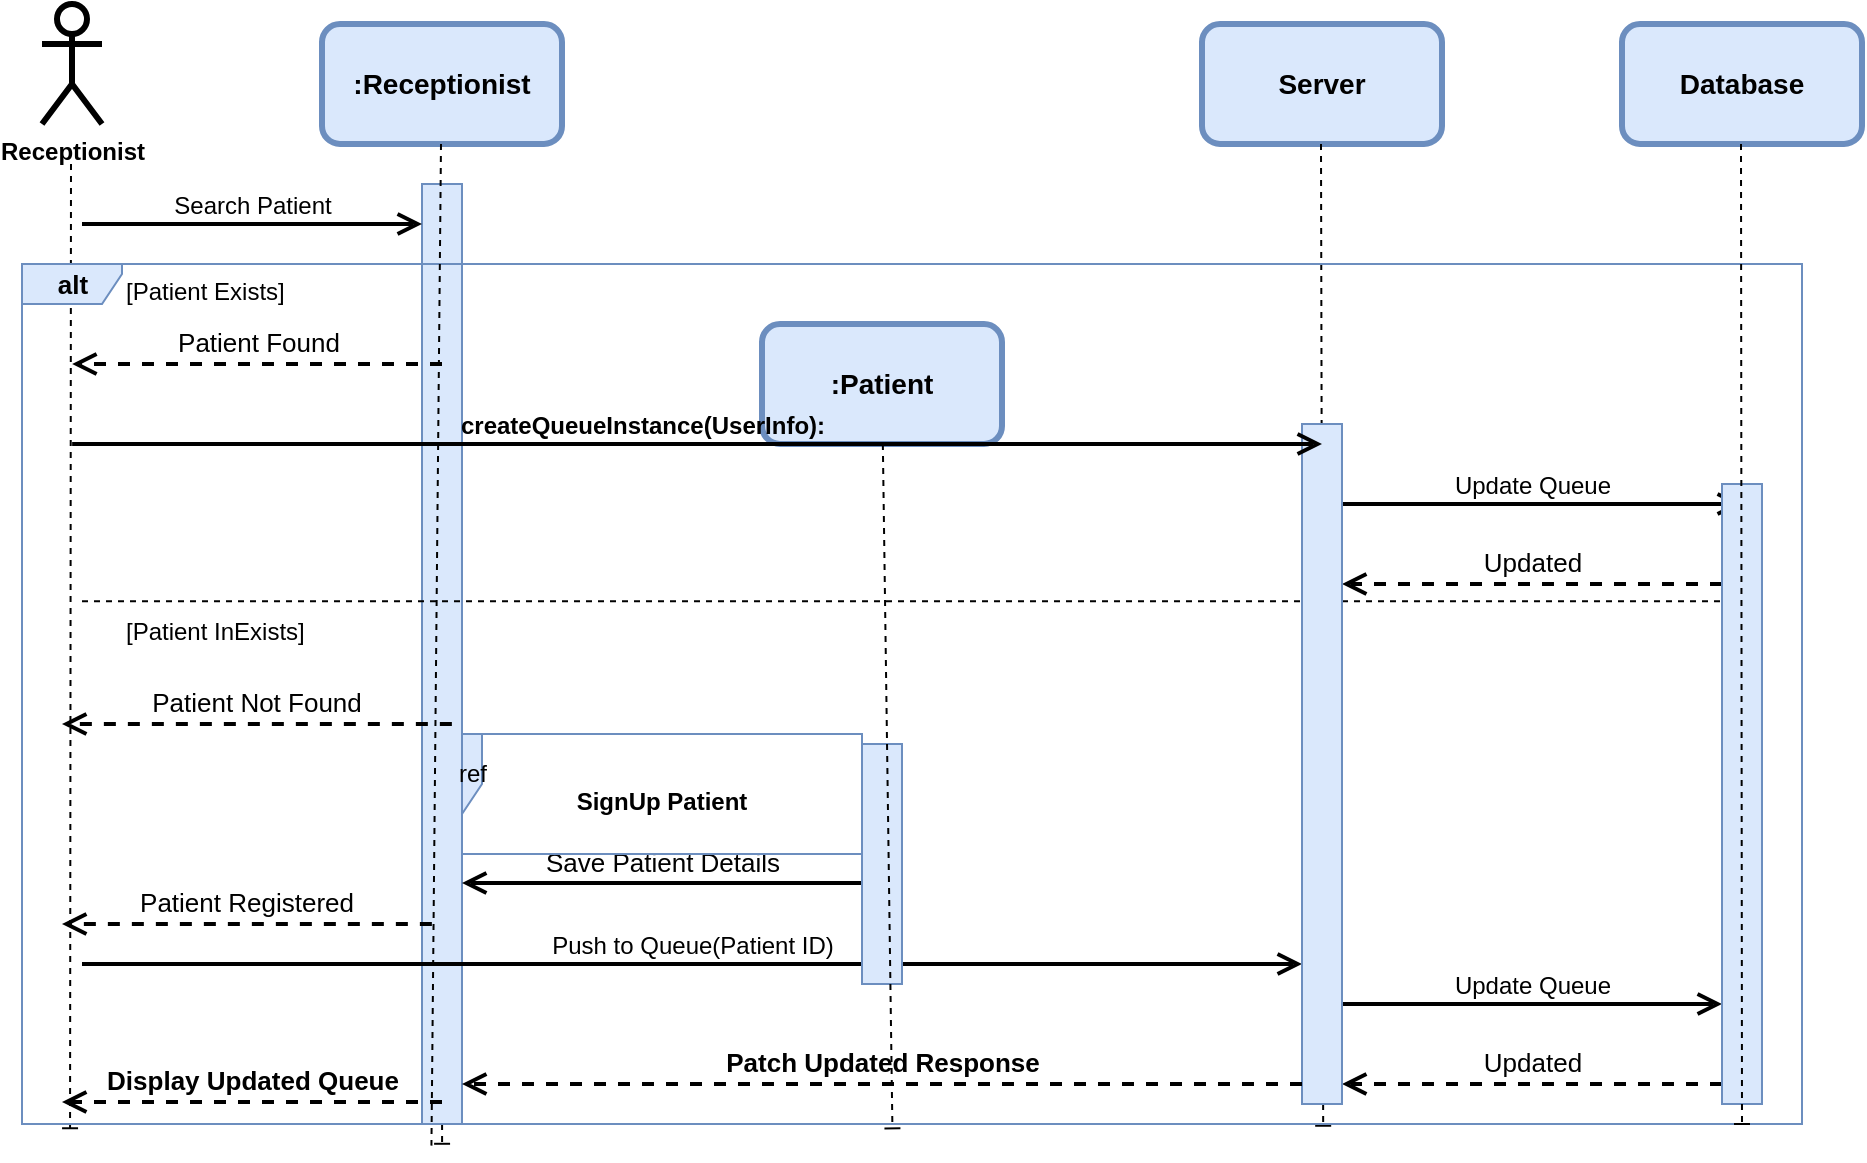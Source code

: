 <mxfile>
    <diagram id="kFZCvs2zv4o_mtvLX_J4" name="Page-1">
        <mxGraphModel dx="1472" dy="962" grid="1" gridSize="10" guides="1" tooltips="1" connect="1" arrows="1" fold="1" page="1" pageScale="1" pageWidth="1169" pageHeight="1654" background="#ffffff" math="0" shadow="0">
            <root>
                <mxCell id="0"/>
                <mxCell id="1" parent="0"/>
                <mxCell id="109" value="" style="html=1;points=[];perimeter=orthogonalPerimeter;fontSize=12;fillColor=#dae8fc;strokeColor=#6c8ebf;" parent="1" vertex="1">
                    <mxGeometry x="250" y="110" width="20" height="470" as="geometry"/>
                </mxCell>
                <mxCell id="2" value="&lt;b&gt;Receptionist&lt;/b&gt;" style="shape=umlActor;verticalLabelPosition=bottom;verticalAlign=top;html=1;outlineConnect=0;strokeWidth=3;rounded=1;" parent="1" vertex="1">
                    <mxGeometry x="60" y="20" width="30" height="60" as="geometry"/>
                </mxCell>
                <mxCell id="3" value="&lt;font color=&quot;#000000&quot; style=&quot;font-size: 14px;&quot;&gt;&lt;b&gt;:Receptionist&lt;/b&gt;&lt;/font&gt;" style="rounded=1;whiteSpace=wrap;html=1;strokeWidth=3;fillColor=#dae8fc;strokeColor=#6c8ebf;" parent="1" vertex="1">
                    <mxGeometry x="200" y="30" width="120" height="60" as="geometry"/>
                </mxCell>
                <mxCell id="8" style="edgeStyle=none;html=1;exitX=0.5;exitY=1;exitDx=0;exitDy=0;strokeWidth=1;strokeColor=none;dashed=1;" parent="1" source="5" edge="1">
                    <mxGeometry relative="1" as="geometry">
                        <mxPoint x="700" y="590" as="targetPoint"/>
                    </mxGeometry>
                </mxCell>
                <mxCell id="5" value="&lt;font color=&quot;#000000&quot; style=&quot;font-size: 14px;&quot;&gt;&lt;b&gt;Server&lt;/b&gt;&lt;/font&gt;" style="rounded=1;whiteSpace=wrap;html=1;strokeWidth=3;fillColor=#dae8fc;strokeColor=#6c8ebf;" parent="1" vertex="1">
                    <mxGeometry x="640" y="30" width="120" height="60" as="geometry"/>
                </mxCell>
                <mxCell id="87" value="" style="edgeStyle=none;html=1;dashed=1;strokeWidth=1;endArrow=baseDash;endFill=0;entryX=0.731;entryY=1.002;entryDx=0;entryDy=0;entryPerimeter=0;" parent="1" target="93" edge="1">
                    <mxGeometry relative="1" as="geometry">
                        <mxPoint x="699.5" y="90" as="sourcePoint"/>
                        <mxPoint x="700" y="590" as="targetPoint"/>
                    </mxGeometry>
                </mxCell>
                <mxCell id="88" value="" style="edgeStyle=none;html=1;dashed=1;strokeWidth=1;endArrow=baseDash;endFill=0;entryX=0.236;entryY=1.023;entryDx=0;entryDy=0;entryPerimeter=0;startArrow=none;" parent="1" source="109" target="93" edge="1">
                    <mxGeometry relative="1" as="geometry">
                        <mxPoint x="259.5" y="90" as="sourcePoint"/>
                        <mxPoint x="259.5" y="660" as="targetPoint"/>
                    </mxGeometry>
                </mxCell>
                <mxCell id="89" value="" style="edgeStyle=none;html=1;dashed=1;strokeWidth=1;endArrow=baseDash;endFill=0;entryX=0.027;entryY=1.005;entryDx=0;entryDy=0;entryPerimeter=0;" parent="1" target="93" edge="1">
                    <mxGeometry relative="1" as="geometry">
                        <mxPoint x="74.5" y="100" as="sourcePoint"/>
                        <mxPoint x="74.5" y="670" as="targetPoint"/>
                    </mxGeometry>
                </mxCell>
                <mxCell id="90" value="&lt;font color=&quot;#000000&quot; style=&quot;font-size: 14px;&quot;&gt;&lt;b&gt;Database&lt;/b&gt;&lt;/font&gt;" style="rounded=1;whiteSpace=wrap;html=1;strokeWidth=3;fillColor=#dae8fc;strokeColor=#6c8ebf;" parent="1" vertex="1">
                    <mxGeometry x="850" y="30" width="120" height="60" as="geometry"/>
                </mxCell>
                <mxCell id="93" value="&lt;b&gt;&lt;font color=&quot;#000000&quot; style=&quot;font-size: 13px;&quot;&gt;alt&lt;/font&gt;&lt;/b&gt;" style="shape=umlFrame;tabWidth=110;tabHeight=30;tabPosition=left;html=1;boundedLbl=1;labelInHeader=1;width=50;height=20;fillColor=#dae8fc;strokeColor=#6c8ebf;" parent="1" vertex="1">
                    <mxGeometry x="50" y="150" width="890" height="430" as="geometry"/>
                </mxCell>
                <mxCell id="94" value="[Patient Exists]" style="text" parent="93" vertex="1">
                    <mxGeometry width="100" height="20" relative="1" as="geometry">
                        <mxPoint x="50" as="offset"/>
                    </mxGeometry>
                </mxCell>
                <mxCell id="95" value="" style="line;strokeWidth=1;dashed=1;labelPosition=center;verticalLabelPosition=bottom;align=left;verticalAlign=top;spacingLeft=20;spacingTop=15;" parent="93" vertex="1">
                    <mxGeometry x="30" y="160" width="830" height="17.2" as="geometry"/>
                </mxCell>
                <mxCell id="98" value="Patient Found" style="endArrow=open;startArrow=none;endFill=0;startFill=0;endSize=8;html=1;verticalAlign=bottom;dashed=1;labelBackgroundColor=none;strokeWidth=2;fontSize=13;" parent="93" edge="1">
                    <mxGeometry width="160" relative="1" as="geometry">
                        <mxPoint x="210" y="50" as="sourcePoint"/>
                        <mxPoint x="25.07" y="50" as="targetPoint"/>
                    </mxGeometry>
                </mxCell>
                <mxCell id="100" value="&lt;font style=&quot;font-size: 12px;&quot;&gt;Update Queue&lt;/font&gt;" style="endArrow=open;startArrow=none;endFill=0;startFill=0;endSize=8;html=1;verticalAlign=bottom;labelBackgroundColor=none;strokeWidth=2;" parent="93" edge="1">
                    <mxGeometry width="160" relative="1" as="geometry">
                        <mxPoint x="650" y="120" as="sourcePoint"/>
                        <mxPoint x="860" y="120" as="targetPoint"/>
                    </mxGeometry>
                </mxCell>
                <mxCell id="101" value="Updated" style="endArrow=open;startArrow=none;endFill=0;startFill=0;endSize=8;html=1;verticalAlign=bottom;dashed=1;labelBackgroundColor=none;strokeWidth=2;fontSize=13;" parent="93" edge="1">
                    <mxGeometry width="160" relative="1" as="geometry">
                        <mxPoint x="850" y="160" as="sourcePoint"/>
                        <mxPoint x="660.0" y="160" as="targetPoint"/>
                    </mxGeometry>
                </mxCell>
                <mxCell id="102" value="Patient Not Found" style="endArrow=open;startArrow=none;endFill=0;startFill=0;endSize=8;html=1;verticalAlign=bottom;dashed=1;labelBackgroundColor=none;strokeWidth=2;fontSize=13;" parent="93" edge="1">
                    <mxGeometry width="160" relative="1" as="geometry">
                        <mxPoint x="214.93" y="230" as="sourcePoint"/>
                        <mxPoint x="20" y="230" as="targetPoint"/>
                    </mxGeometry>
                </mxCell>
                <mxCell id="104" value="Save Patient Details" style="endArrow=open;startArrow=none;endFill=0;startFill=0;endSize=8;html=1;verticalAlign=bottom;labelBackgroundColor=none;strokeWidth=2;fontSize=13;" parent="93" edge="1">
                    <mxGeometry width="160" relative="1" as="geometry">
                        <mxPoint x="420" y="309.5" as="sourcePoint"/>
                        <mxPoint x="220" y="309.5" as="targetPoint"/>
                    </mxGeometry>
                </mxCell>
                <mxCell id="105" value="Patient Registered" style="endArrow=open;startArrow=none;endFill=0;startFill=0;endSize=8;html=1;verticalAlign=bottom;dashed=1;labelBackgroundColor=none;strokeWidth=2;fontSize=13;" parent="93" edge="1">
                    <mxGeometry width="160" relative="1" as="geometry">
                        <mxPoint x="204.93" y="330" as="sourcePoint"/>
                        <mxPoint x="20.0" y="330" as="targetPoint"/>
                    </mxGeometry>
                </mxCell>
                <mxCell id="106" value="&lt;font style=&quot;font-size: 12px;&quot;&gt;Push to Queue(Patient ID)&lt;/font&gt;" style="endArrow=open;startArrow=none;endFill=0;startFill=0;endSize=8;html=1;verticalAlign=bottom;labelBackgroundColor=none;strokeWidth=2;" parent="93" edge="1">
                    <mxGeometry width="160" relative="1" as="geometry">
                        <mxPoint x="30.0" y="350" as="sourcePoint"/>
                        <mxPoint x="640" y="350" as="targetPoint"/>
                    </mxGeometry>
                </mxCell>
                <mxCell id="107" value="&lt;font style=&quot;font-size: 12px;&quot;&gt;Update Queue&lt;/font&gt;" style="endArrow=open;startArrow=none;endFill=0;startFill=0;endSize=8;html=1;verticalAlign=bottom;labelBackgroundColor=none;strokeWidth=2;" parent="93" edge="1">
                    <mxGeometry width="160" relative="1" as="geometry">
                        <mxPoint x="660" y="370" as="sourcePoint"/>
                        <mxPoint x="850" y="370" as="targetPoint"/>
                    </mxGeometry>
                </mxCell>
                <mxCell id="108" value="Updated" style="endArrow=open;startArrow=none;endFill=0;startFill=0;endSize=8;html=1;verticalAlign=bottom;dashed=1;labelBackgroundColor=none;strokeWidth=2;fontSize=13;" parent="93" edge="1">
                    <mxGeometry width="160" relative="1" as="geometry">
                        <mxPoint x="850" y="410" as="sourcePoint"/>
                        <mxPoint x="660.0" y="410" as="targetPoint"/>
                    </mxGeometry>
                </mxCell>
                <mxCell id="111" value="" style="html=1;points=[];perimeter=orthogonalPerimeter;fontSize=12;fillColor=#dae8fc;strokeColor=#6c8ebf;" parent="93" vertex="1">
                    <mxGeometry x="420" y="240" width="20" height="120" as="geometry"/>
                </mxCell>
                <mxCell id="112" value="" style="html=1;points=[];perimeter=orthogonalPerimeter;fontSize=12;fillColor=#dae8fc;strokeColor=#6c8ebf;" parent="93" vertex="1">
                    <mxGeometry x="640" y="80" width="20" height="340" as="geometry"/>
                </mxCell>
                <mxCell id="130" value="" style="html=1;points=[];perimeter=orthogonalPerimeter;fontSize=12;fillColor=#dae8fc;strokeColor=#6c8ebf;" parent="93" vertex="1">
                    <mxGeometry x="850" y="110" width="20" height="310" as="geometry"/>
                </mxCell>
                <mxCell id="133" value="&lt;font color=&quot;#000000&quot;&gt;ref&lt;/font&gt;" style="shape=umlFrame;tabPosition=left;html=1;boundedLbl=1;labelInHeader=1;width=10;height=40;fillColor=#dae8fc;strokeColor=#6c8ebf;" parent="93" vertex="1">
                    <mxGeometry x="220" y="235" width="200" height="60" as="geometry"/>
                </mxCell>
                <mxCell id="134" value="SignUp Patient" style="text;align=center;fontColor=#000000;fontStyle=1" parent="133" vertex="1">
                    <mxGeometry width="100" height="20" relative="1" as="geometry">
                        <mxPoint x="50" y="20" as="offset"/>
                    </mxGeometry>
                </mxCell>
                <mxCell id="135" value="&lt;b&gt;Patch Updated Response&lt;/b&gt;" style="endArrow=open;startArrow=none;endFill=0;startFill=0;endSize=8;html=1;verticalAlign=bottom;dashed=1;labelBackgroundColor=none;strokeWidth=2;fontSize=13;" parent="93" target="109" edge="1">
                    <mxGeometry width="160" relative="1" as="geometry">
                        <mxPoint x="640" y="410" as="sourcePoint"/>
                        <mxPoint x="450.0" y="410" as="targetPoint"/>
                    </mxGeometry>
                </mxCell>
                <mxCell id="136" value="&lt;b&gt;Display Updated Queue&lt;/b&gt;" style="endArrow=open;startArrow=none;endFill=0;startFill=0;endSize=8;html=1;verticalAlign=bottom;dashed=1;labelBackgroundColor=none;strokeWidth=2;fontSize=13;" parent="93" edge="1">
                    <mxGeometry width="160" relative="1" as="geometry">
                        <mxPoint x="210" y="419" as="sourcePoint"/>
                        <mxPoint x="20.0" y="419" as="targetPoint"/>
                    </mxGeometry>
                </mxCell>
                <mxCell id="4" value="&lt;font color=&quot;#000000&quot; style=&quot;font-size: 14px;&quot;&gt;&lt;b&gt;:Patient&lt;/b&gt;&lt;/font&gt;" style="rounded=1;whiteSpace=wrap;html=1;strokeWidth=3;fillColor=#dae8fc;strokeColor=#6c8ebf;" parent="93" vertex="1">
                    <mxGeometry x="370" y="30" width="120" height="60" as="geometry"/>
                </mxCell>
                <mxCell id="86" value="" style="edgeStyle=none;html=1;dashed=1;strokeWidth=1;endArrow=baseDash;endFill=0;entryX=0.489;entryY=1.005;entryDx=0;entryDy=0;entryPerimeter=0;" parent="93" source="4" target="93" edge="1">
                    <mxGeometry relative="1" as="geometry">
                        <mxPoint x="435" y="510" as="targetPoint"/>
                    </mxGeometry>
                </mxCell>
                <mxCell id="99" value="&lt;font style=&quot;font-size: 12px;&quot;&gt;&lt;b&gt;createQueueInstance(UserInfo):&lt;/b&gt;&lt;/font&gt;" style="endArrow=open;startArrow=none;endFill=0;startFill=0;endSize=8;html=1;verticalAlign=bottom;labelBackgroundColor=none;strokeWidth=2;" parent="93" edge="1">
                    <mxGeometry x="-0.088" width="160" relative="1" as="geometry">
                        <mxPoint x="25.07" y="90" as="sourcePoint"/>
                        <mxPoint x="650" y="90" as="targetPoint"/>
                        <mxPoint as="offset"/>
                    </mxGeometry>
                </mxCell>
                <mxCell id="139" value="[Patient InExists]" style="text" vertex="1" parent="93">
                    <mxGeometry width="100" height="20" relative="1" as="geometry">
                        <mxPoint x="50" y="170" as="offset"/>
                    </mxGeometry>
                </mxCell>
                <mxCell id="92" value="&lt;font style=&quot;font-size: 12px;&quot;&gt;Search Patient&lt;/font&gt;" style="endArrow=open;startArrow=none;endFill=0;startFill=0;endSize=8;html=1;verticalAlign=bottom;labelBackgroundColor=none;strokeWidth=2;" parent="1" edge="1">
                    <mxGeometry width="160" relative="1" as="geometry">
                        <mxPoint x="80" y="130" as="sourcePoint"/>
                        <mxPoint x="250" y="130" as="targetPoint"/>
                    </mxGeometry>
                </mxCell>
                <mxCell id="91" value="" style="edgeStyle=none;html=1;dashed=1;strokeWidth=1;endArrow=baseDash;endFill=0;" parent="1" edge="1">
                    <mxGeometry relative="1" as="geometry">
                        <mxPoint x="909.5" y="90" as="sourcePoint"/>
                        <mxPoint x="910" y="580" as="targetPoint"/>
                    </mxGeometry>
                </mxCell>
                <mxCell id="110" value="" style="edgeStyle=none;html=1;dashed=1;strokeWidth=1;endArrow=none;endFill=0;entryX=0.236;entryY=1.023;entryDx=0;entryDy=0;entryPerimeter=0;" parent="1" target="109" edge="1">
                    <mxGeometry relative="1" as="geometry">
                        <mxPoint x="259.5" y="90" as="sourcePoint"/>
                        <mxPoint x="260.04" y="589.89" as="targetPoint"/>
                    </mxGeometry>
                </mxCell>
            </root>
        </mxGraphModel>
    </diagram>
</mxfile>